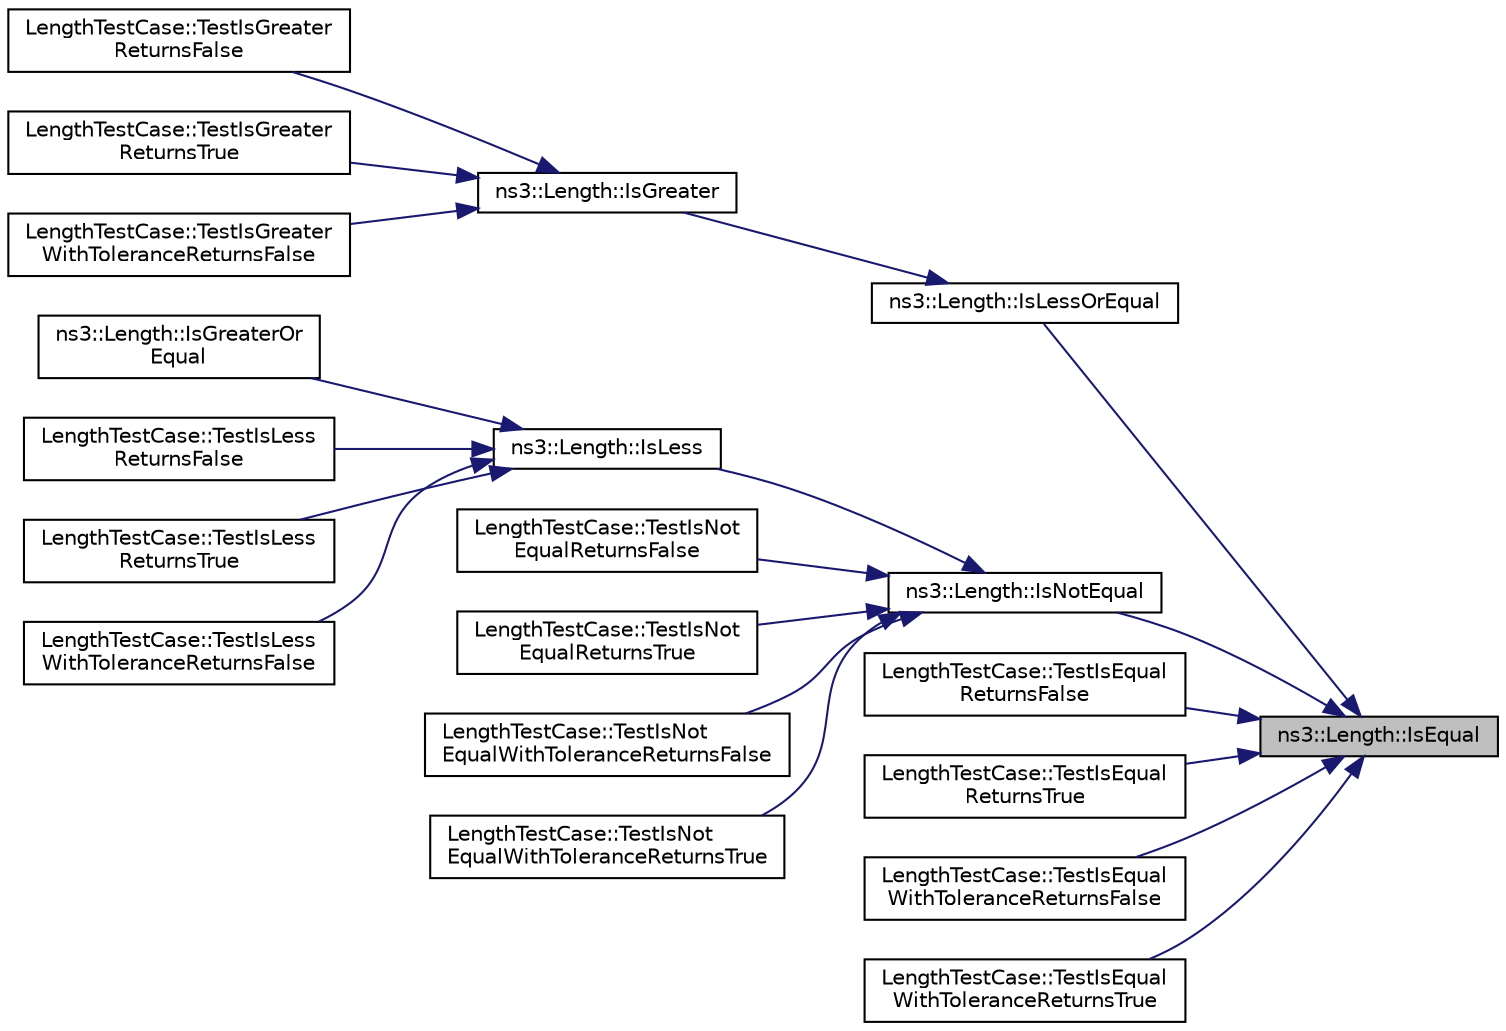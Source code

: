 digraph "ns3::Length::IsEqual"
{
 // LATEX_PDF_SIZE
  edge [fontname="Helvetica",fontsize="10",labelfontname="Helvetica",labelfontsize="10"];
  node [fontname="Helvetica",fontsize="10",shape=record];
  rankdir="RL";
  Node1 [label="ns3::Length::IsEqual",height=0.2,width=0.4,color="black", fillcolor="grey75", style="filled", fontcolor="black",tooltip="Check if other is equal in value to this instance."];
  Node1 -> Node2 [dir="back",color="midnightblue",fontsize="10",style="solid",fontname="Helvetica"];
  Node2 [label="ns3::Length::IsLessOrEqual",height=0.2,width=0.4,color="black", fillcolor="white", style="filled",URL="$classns3_1_1_length.html#a74435d5a38175ab8a14bbc7563d4e7c9",tooltip="Check if other is greater or equal in value than this instance."];
  Node2 -> Node3 [dir="back",color="midnightblue",fontsize="10",style="solid",fontname="Helvetica"];
  Node3 [label="ns3::Length::IsGreater",height=0.2,width=0.4,color="black", fillcolor="white", style="filled",URL="$classns3_1_1_length.html#a4e938b2eb1d4a635c8729a60bf8f52a1",tooltip="Check if other is less in value than this instance."];
  Node3 -> Node4 [dir="back",color="midnightblue",fontsize="10",style="solid",fontname="Helvetica"];
  Node4 [label="LengthTestCase::TestIsGreater\lReturnsFalse",height=0.2,width=0.4,color="black", fillcolor="white", style="filled",URL="$class_length_test_case.html#a092d5e995e2eb0a8193d75f87a5e165c",tooltip="Test member comparison operators."];
  Node3 -> Node5 [dir="back",color="midnightblue",fontsize="10",style="solid",fontname="Helvetica"];
  Node5 [label="LengthTestCase::TestIsGreater\lReturnsTrue",height=0.2,width=0.4,color="black", fillcolor="white", style="filled",URL="$class_length_test_case.html#aebcd1b816025e5abad0b82ee3ca0247c",tooltip="Test member comparison operators."];
  Node3 -> Node6 [dir="back",color="midnightblue",fontsize="10",style="solid",fontname="Helvetica"];
  Node6 [label="LengthTestCase::TestIsGreater\lWithToleranceReturnsFalse",height=0.2,width=0.4,color="black", fillcolor="white", style="filled",URL="$class_length_test_case.html#a8a57ea0b26ba01a39dd1aa1e017acc0a",tooltip="Test member comparison operators."];
  Node1 -> Node7 [dir="back",color="midnightblue",fontsize="10",style="solid",fontname="Helvetica"];
  Node7 [label="ns3::Length::IsNotEqual",height=0.2,width=0.4,color="black", fillcolor="white", style="filled",URL="$classns3_1_1_length.html#afc8a88668c98a0669175647cda750a50",tooltip="Check if other is not equal in value to this instance."];
  Node7 -> Node8 [dir="back",color="midnightblue",fontsize="10",style="solid",fontname="Helvetica"];
  Node8 [label="ns3::Length::IsLess",height=0.2,width=0.4,color="black", fillcolor="white", style="filled",URL="$classns3_1_1_length.html#af0c467253ef6071a76f5e5be9faaab0b",tooltip="Check if other is greater in value than this instance."];
  Node8 -> Node9 [dir="back",color="midnightblue",fontsize="10",style="solid",fontname="Helvetica"];
  Node9 [label="ns3::Length::IsGreaterOr\lEqual",height=0.2,width=0.4,color="black", fillcolor="white", style="filled",URL="$classns3_1_1_length.html#a3029e2e4df19a135bbf9bc991e87648c",tooltip="Check if other is equal or less in value than this instance."];
  Node8 -> Node10 [dir="back",color="midnightblue",fontsize="10",style="solid",fontname="Helvetica"];
  Node10 [label="LengthTestCase::TestIsLess\lReturnsFalse",height=0.2,width=0.4,color="black", fillcolor="white", style="filled",URL="$class_length_test_case.html#a4fd0c1a0cd8d12f918664990537ad3cc",tooltip="Test member comparison operators."];
  Node8 -> Node11 [dir="back",color="midnightblue",fontsize="10",style="solid",fontname="Helvetica"];
  Node11 [label="LengthTestCase::TestIsLess\lReturnsTrue",height=0.2,width=0.4,color="black", fillcolor="white", style="filled",URL="$class_length_test_case.html#ac5de71c44f83156ae21366000fbe2f51",tooltip="Test member comparison operators."];
  Node8 -> Node12 [dir="back",color="midnightblue",fontsize="10",style="solid",fontname="Helvetica"];
  Node12 [label="LengthTestCase::TestIsLess\lWithToleranceReturnsFalse",height=0.2,width=0.4,color="black", fillcolor="white", style="filled",URL="$class_length_test_case.html#ae743b0b79536f4eb727eeba909417d38",tooltip="Test member comparison operators."];
  Node7 -> Node13 [dir="back",color="midnightblue",fontsize="10",style="solid",fontname="Helvetica"];
  Node13 [label="LengthTestCase::TestIsNot\lEqualReturnsFalse",height=0.2,width=0.4,color="black", fillcolor="white", style="filled",URL="$class_length_test_case.html#aad2a972dc12bc8fca3717a69ef4e5ce9",tooltip="Test member comparison operators."];
  Node7 -> Node14 [dir="back",color="midnightblue",fontsize="10",style="solid",fontname="Helvetica"];
  Node14 [label="LengthTestCase::TestIsNot\lEqualReturnsTrue",height=0.2,width=0.4,color="black", fillcolor="white", style="filled",URL="$class_length_test_case.html#a3d008d32d86a2e27f6f3ce52de44f0b0",tooltip="Test member comparison operators."];
  Node7 -> Node15 [dir="back",color="midnightblue",fontsize="10",style="solid",fontname="Helvetica"];
  Node15 [label="LengthTestCase::TestIsNot\lEqualWithToleranceReturnsFalse",height=0.2,width=0.4,color="black", fillcolor="white", style="filled",URL="$class_length_test_case.html#a46fe9c1387c98d7720ddc042ade9efb7",tooltip="Test member comparison operators."];
  Node7 -> Node16 [dir="back",color="midnightblue",fontsize="10",style="solid",fontname="Helvetica"];
  Node16 [label="LengthTestCase::TestIsNot\lEqualWithToleranceReturnsTrue",height=0.2,width=0.4,color="black", fillcolor="white", style="filled",URL="$class_length_test_case.html#a84bcf303d03b92a1935721c0ca375ffc",tooltip="Test member comparison operators."];
  Node1 -> Node17 [dir="back",color="midnightblue",fontsize="10",style="solid",fontname="Helvetica"];
  Node17 [label="LengthTestCase::TestIsEqual\lReturnsFalse",height=0.2,width=0.4,color="black", fillcolor="white", style="filled",URL="$class_length_test_case.html#a69e97eb11260ab7d7da1d04c8f888eb0",tooltip="Test member comparison operators."];
  Node1 -> Node18 [dir="back",color="midnightblue",fontsize="10",style="solid",fontname="Helvetica"];
  Node18 [label="LengthTestCase::TestIsEqual\lReturnsTrue",height=0.2,width=0.4,color="black", fillcolor="white", style="filled",URL="$class_length_test_case.html#a83be40ee70e5aeecd4adef813c1b1da1",tooltip="Test member comparison operators."];
  Node1 -> Node19 [dir="back",color="midnightblue",fontsize="10",style="solid",fontname="Helvetica"];
  Node19 [label="LengthTestCase::TestIsEqual\lWithToleranceReturnsFalse",height=0.2,width=0.4,color="black", fillcolor="white", style="filled",URL="$class_length_test_case.html#a1879ffeda396f12e4c3fad7ccca5a30c",tooltip="Test member comparison operators."];
  Node1 -> Node20 [dir="back",color="midnightblue",fontsize="10",style="solid",fontname="Helvetica"];
  Node20 [label="LengthTestCase::TestIsEqual\lWithToleranceReturnsTrue",height=0.2,width=0.4,color="black", fillcolor="white", style="filled",URL="$class_length_test_case.html#af5a48857affa3418ea5f3123355ec0b0",tooltip="Test member comparison operators."];
}
